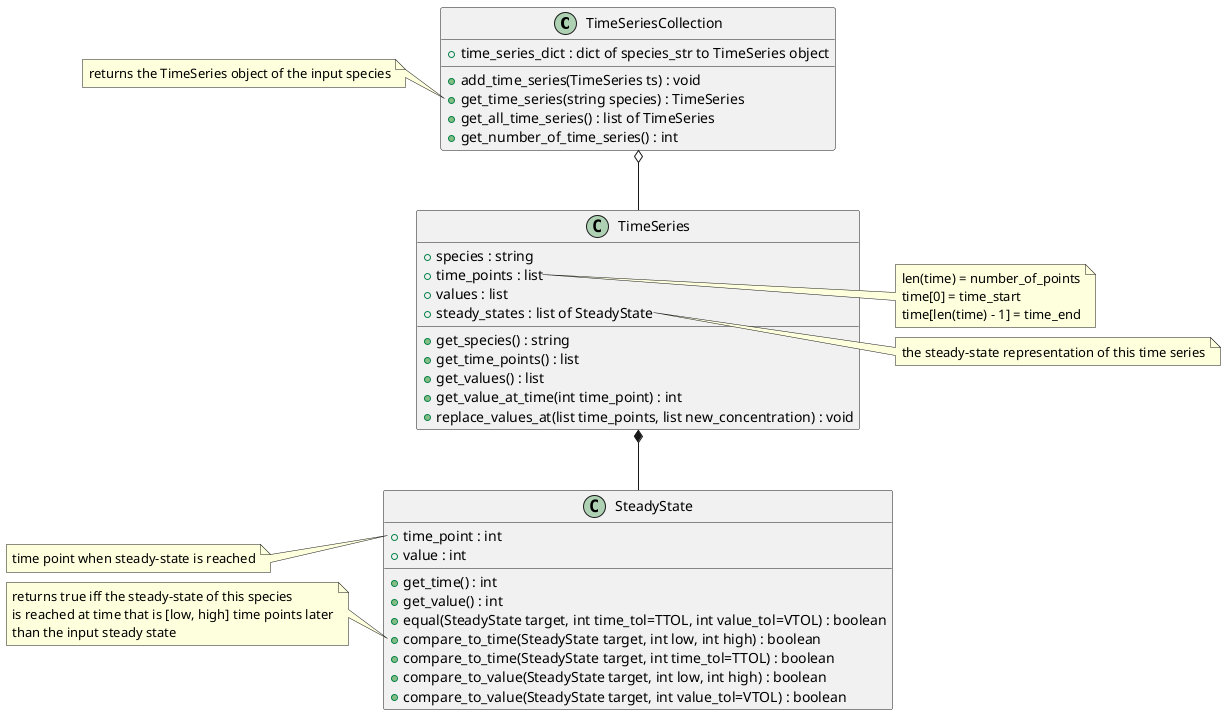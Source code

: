 @startuml

TimeSeriesCollection o-- TimeSeries

TimeSeries *-- SteadyState

class TimeSeriesCollection {
    +time_series_dict : dict of species_str to TimeSeries object
    +add_time_series(TimeSeries ts) : void
    +get_time_series(string species) : TimeSeries
    +get_all_time_series() : list of TimeSeries
    +get_number_of_time_series() : int
}

class TimeSeries {
    +species : string
    +time_points : list
    +values : list
    +steady_states : list of SteadyState
    +get_species() : string
    +get_time_points() : list
    +get_values() : list
    +get_value_at_time(int time_point) : int
    +replace_values_at(list time_points, list new_concentration) : void
}

class SteadyState {
    +time_point : int
    +value : int
    +get_time() : int
    +get_value() : int
    +equal(SteadyState target, int time_tol=TTOL, int value_tol=VTOL) : boolean
    +compare_to_time(SteadyState target, int low, int high) : boolean
    +compare_to_time(SteadyState target, int time_tol=TTOL) : boolean
    +compare_to_value(SteadyState target, int low, int high) : boolean
    +compare_to_value(SteadyState target, int value_tol=VTOL) : boolean
}

note left of TimeSeriesCollection::get_time_series {
    returns the TimeSeries object of the input species
}

note right of TimeSeries::time {
    len(time) = number_of_points
    time[0] = time_start
    time[len(time) - 1] = time_end
}

note right of TimeSeries::steady_state {
    the steady-state representation of this time series
}

note left of SteadyState::time {
    time point when steady-state is reached
}

note right of SteadyState::concentration {
    concentration when steady-state is reached
}

note right of SteadyState::equal {
    returns true iff the steady-state of both species
    is reached at the concentration and time within
    the tolerance range
}

note left of SteadyState::compare_to_time {
    returns true iff the steady-state of this species
    is reached at time that is [low, high] time points later
    than the input steady state
}

note right of SteadyState::compare_to_concentration {
    returns true iff the steady-state of this species
    is reached at concentration that is [low, high] times greater
    than the input steady state
}

@enduml